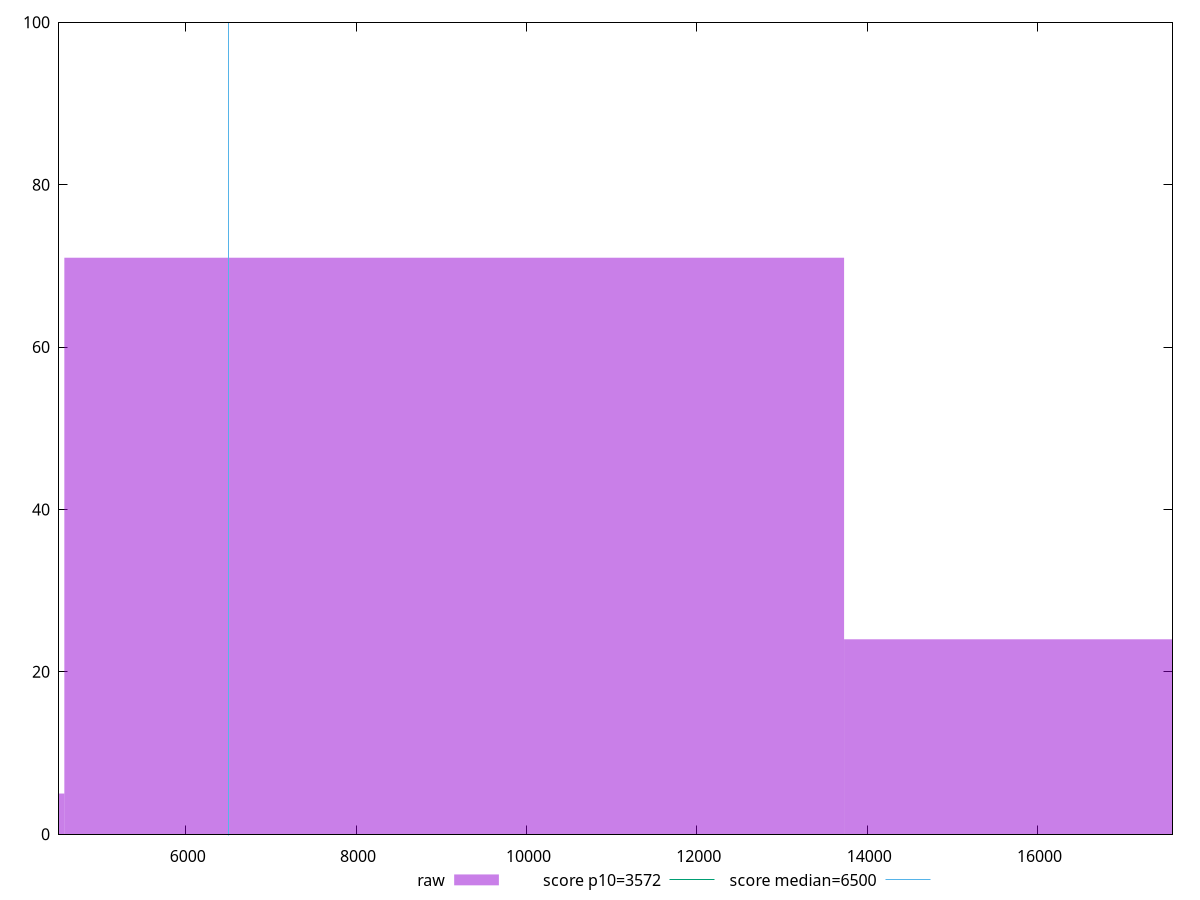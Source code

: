 reset

$raw <<EOF
9152.402246323705 71
18304.80449264741 24
0 5
EOF

set key outside below
set boxwidth 9152.402246323705
set xrange [4513.504999999999:17583.37]
set yrange [0:100]
set trange [0:100]
set style fill transparent solid 0.5 noborder

set parametric
set terminal svg size 640, 490 enhanced background rgb 'white'
set output "report_00015_2021-02-09T16-11-33.973Z/first-cpu-idle/samples/pages+cached/raw/histogram.svg"

plot $raw title "raw" with boxes, \
     3572,t title "score p10=3572", \
     6500,t title "score median=6500"

reset
